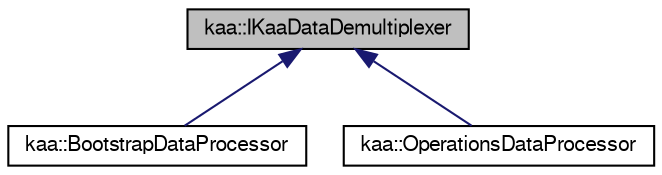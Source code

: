 digraph "kaa::IKaaDataDemultiplexer"
{
  bgcolor="transparent";
  edge [fontname="FreeSans",fontsize="10",labelfontname="FreeSans",labelfontsize="10"];
  node [fontname="FreeSans",fontsize="10",shape=record];
  Node1 [label="kaa::IKaaDataDemultiplexer",height=0.2,width=0.4,color="black", fillcolor="grey75", style="filled" fontcolor="black"];
  Node1 -> Node2 [dir="back",color="midnightblue",fontsize="10",style="solid",fontname="FreeSans"];
  Node2 [label="kaa::BootstrapDataProcessor",height=0.2,width=0.4,color="black",URL="$classkaa_1_1BootstrapDataProcessor.html"];
  Node1 -> Node3 [dir="back",color="midnightblue",fontsize="10",style="solid",fontname="FreeSans"];
  Node3 [label="kaa::OperationsDataProcessor",height=0.2,width=0.4,color="black",URL="$classkaa_1_1OperationsDataProcessor.html"];
}
